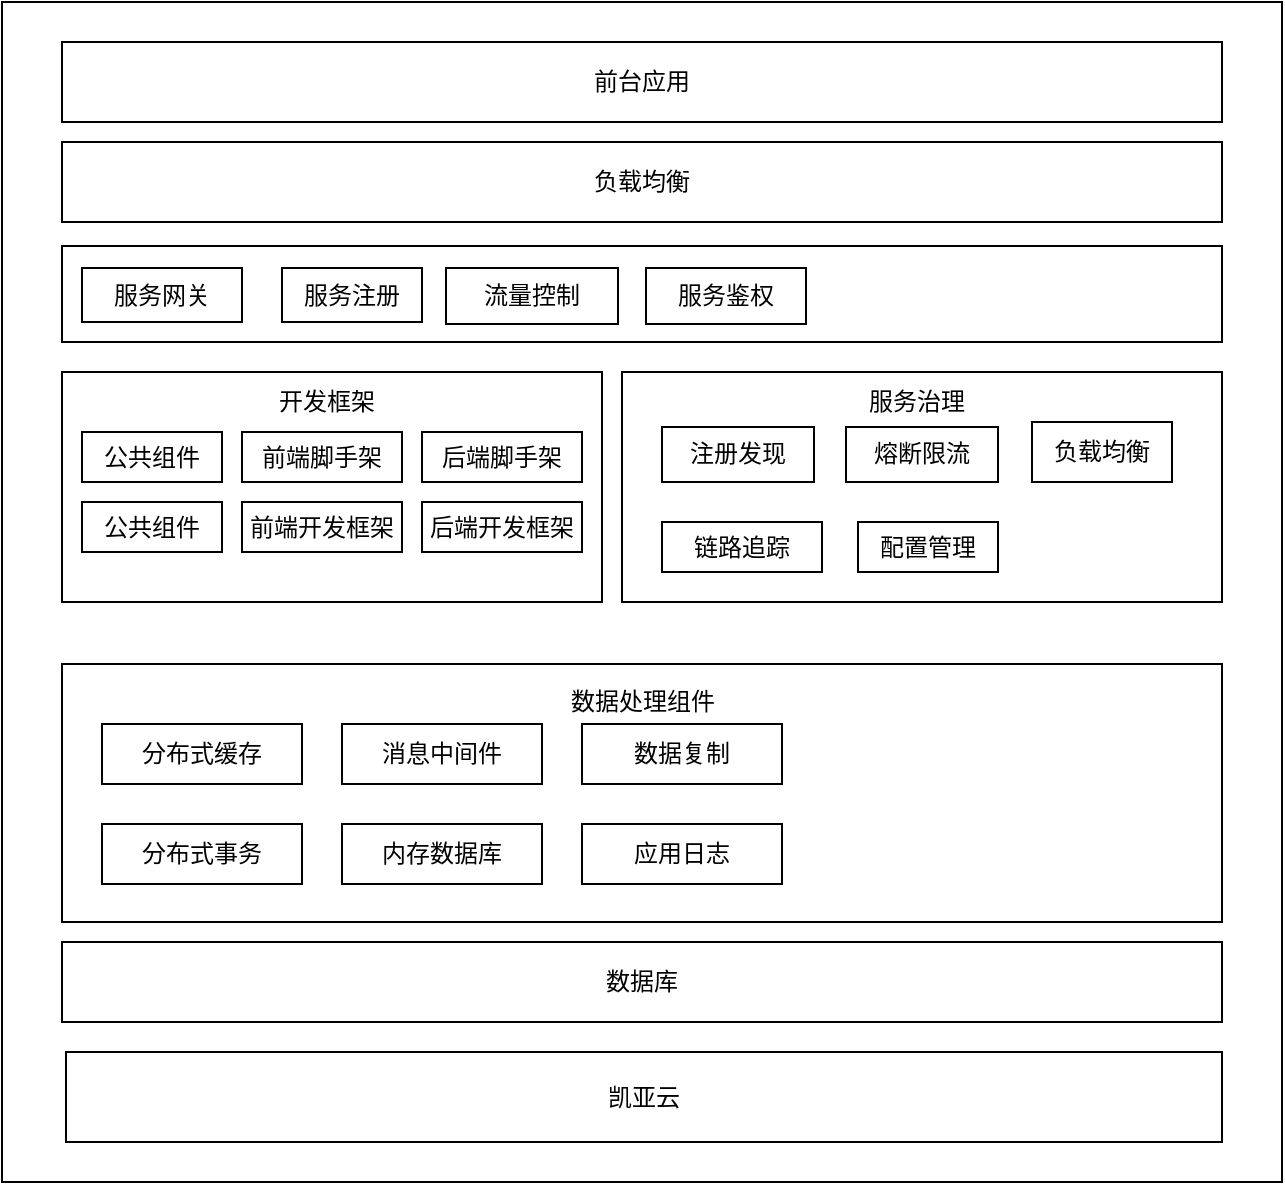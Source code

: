 <mxfile version="20.4.1" type="github" pages="3">
  <diagram id="l3sCK_NAAujHn3f9pkKb" name="技术中台">
    <mxGraphModel dx="1380" dy="801" grid="1" gridSize="10" guides="1" tooltips="1" connect="1" arrows="1" fold="1" page="1" pageScale="1" pageWidth="827" pageHeight="1169" math="0" shadow="0">
      <root>
        <mxCell id="0" />
        <mxCell id="1" parent="0" />
        <mxCell id="Of3mLWJnAgrXcZWGTXzu-31" value="" style="rounded=0;whiteSpace=wrap;html=1;sketch=0;hachureGap=4;jiggle=2;fontFamily=Architects Daughter;fontSource=https%3A%2F%2Ffonts.googleapis.com%2Fcss%3Ffamily%3DArchitects%2BDaughter;fontSize=12;glass=0;labelBackgroundColor=none;" parent="1" vertex="1">
          <mxGeometry x="40" y="40" width="640" height="590" as="geometry" />
        </mxCell>
        <mxCell id="Of3mLWJnAgrXcZWGTXzu-2" value="前台应用" style="rounded=0;whiteSpace=wrap;html=1;sketch=0;glass=0;labelBackgroundColor=none;" parent="1" vertex="1">
          <mxGeometry x="70" y="60" width="580" height="40" as="geometry" />
        </mxCell>
        <mxCell id="Of3mLWJnAgrXcZWGTXzu-3" value="负载均衡" style="rounded=0;whiteSpace=wrap;html=1;sketch=0;glass=0;labelBackgroundColor=none;" parent="1" vertex="1">
          <mxGeometry x="70" y="110" width="580" height="40" as="geometry" />
        </mxCell>
        <mxCell id="Of3mLWJnAgrXcZWGTXzu-4" value="" style="rounded=0;whiteSpace=wrap;html=1;sketch=0;glass=0;labelBackgroundColor=none;" parent="1" vertex="1">
          <mxGeometry x="70" y="162" width="580" height="48" as="geometry" />
        </mxCell>
        <mxCell id="Of3mLWJnAgrXcZWGTXzu-5" value="服务注册" style="rounded=0;whiteSpace=wrap;html=1;sketch=0;glass=0;labelBackgroundColor=none;" parent="1" vertex="1">
          <mxGeometry x="180" y="173" width="70" height="27" as="geometry" />
        </mxCell>
        <mxCell id="Of3mLWJnAgrXcZWGTXzu-6" value="流量控制" style="rounded=0;whiteSpace=wrap;html=1;sketch=0;glass=0;labelBackgroundColor=none;" parent="1" vertex="1">
          <mxGeometry x="262" y="173" width="86" height="28" as="geometry" />
        </mxCell>
        <mxCell id="Of3mLWJnAgrXcZWGTXzu-7" value="服务鉴权" style="rounded=0;whiteSpace=wrap;html=1;sketch=0;glass=0;labelBackgroundColor=none;" parent="1" vertex="1">
          <mxGeometry x="362" y="173" width="80" height="28" as="geometry" />
        </mxCell>
        <mxCell id="Of3mLWJnAgrXcZWGTXzu-8" value="" style="rounded=0;whiteSpace=wrap;html=1;sketch=0;glass=0;labelBackgroundColor=none;" parent="1" vertex="1">
          <mxGeometry x="70" y="225" width="270" height="115" as="geometry" />
        </mxCell>
        <mxCell id="Of3mLWJnAgrXcZWGTXzu-9" value="前端开发框架" style="rounded=0;whiteSpace=wrap;html=1;sketch=0;glass=0;labelBackgroundColor=none;" parent="1" vertex="1">
          <mxGeometry x="160" y="290" width="80" height="25" as="geometry" />
        </mxCell>
        <mxCell id="Of3mLWJnAgrXcZWGTXzu-10" value="后端开发框架" style="rounded=0;whiteSpace=wrap;html=1;sketch=0;glass=0;labelBackgroundColor=none;" parent="1" vertex="1">
          <mxGeometry x="250" y="290" width="80" height="25" as="geometry" />
        </mxCell>
        <mxCell id="Of3mLWJnAgrXcZWGTXzu-11" value="开发框架" style="text;html=1;resizable=0;autosize=1;align=center;verticalAlign=middle;points=[];rounded=0;sketch=0;glass=0;labelBackgroundColor=none;" parent="1" vertex="1">
          <mxGeometry x="167" y="225" width="70" height="30" as="geometry" />
        </mxCell>
        <mxCell id="Of3mLWJnAgrXcZWGTXzu-12" value="" style="rounded=0;whiteSpace=wrap;html=1;sketch=0;glass=0;labelBackgroundColor=none;" parent="1" vertex="1">
          <mxGeometry x="350" y="225" width="300" height="115" as="geometry" />
        </mxCell>
        <mxCell id="Of3mLWJnAgrXcZWGTXzu-13" value="熔断限流" style="rounded=0;whiteSpace=wrap;html=1;sketch=0;glass=0;labelBackgroundColor=none;" parent="1" vertex="1">
          <mxGeometry x="462" y="252.5" width="76" height="27.5" as="geometry" />
        </mxCell>
        <mxCell id="Of3mLWJnAgrXcZWGTXzu-14" value="负载均衡" style="rounded=0;whiteSpace=wrap;html=1;sketch=0;glass=0;labelBackgroundColor=none;" parent="1" vertex="1">
          <mxGeometry x="555" y="250" width="70" height="30" as="geometry" />
        </mxCell>
        <mxCell id="Of3mLWJnAgrXcZWGTXzu-15" value="链路追踪" style="rounded=0;whiteSpace=wrap;html=1;sketch=0;glass=0;labelBackgroundColor=none;" parent="1" vertex="1">
          <mxGeometry x="370" y="300" width="80" height="25" as="geometry" />
        </mxCell>
        <mxCell id="Of3mLWJnAgrXcZWGTXzu-16" value="配置管理" style="rounded=0;whiteSpace=wrap;html=1;sketch=0;glass=0;labelBackgroundColor=none;" parent="1" vertex="1">
          <mxGeometry x="468" y="300" width="70" height="25" as="geometry" />
        </mxCell>
        <mxCell id="Of3mLWJnAgrXcZWGTXzu-17" value="" style="rounded=0;whiteSpace=wrap;html=1;sketch=0;glass=0;labelBackgroundColor=none;" parent="1" vertex="1">
          <mxGeometry x="70" y="371" width="580" height="129" as="geometry" />
        </mxCell>
        <mxCell id="Of3mLWJnAgrXcZWGTXzu-18" value="数据处理组件" style="text;html=1;resizable=0;autosize=1;align=center;verticalAlign=middle;points=[];rounded=0;sketch=0;hachureGap=4;jiggle=2;fontFamily=Architects Daughter;fontSource=https%3A%2F%2Ffonts.googleapis.com%2Fcss%3Ffamily%3DArchitects%2BDaughter;fontSize=12;glass=0;labelBackgroundColor=none;" parent="1" vertex="1">
          <mxGeometry x="310" y="376" width="100" height="30" as="geometry" />
        </mxCell>
        <mxCell id="Of3mLWJnAgrXcZWGTXzu-19" value="分布式缓存" style="rounded=0;whiteSpace=wrap;html=1;sketch=0;glass=0;labelBackgroundColor=none;" parent="1" vertex="1">
          <mxGeometry x="90" y="401" width="100" height="30" as="geometry" />
        </mxCell>
        <mxCell id="Of3mLWJnAgrXcZWGTXzu-20" value="消息中间件" style="rounded=0;whiteSpace=wrap;html=1;sketch=0;glass=0;labelBackgroundColor=none;" parent="1" vertex="1">
          <mxGeometry x="210" y="401" width="100" height="30" as="geometry" />
        </mxCell>
        <mxCell id="Of3mLWJnAgrXcZWGTXzu-21" value="数据复制" style="rounded=0;whiteSpace=wrap;html=1;sketch=0;glass=0;labelBackgroundColor=none;" parent="1" vertex="1">
          <mxGeometry x="330" y="401" width="100" height="30" as="geometry" />
        </mxCell>
        <mxCell id="Of3mLWJnAgrXcZWGTXzu-22" value="分布式事务" style="rounded=0;whiteSpace=wrap;html=1;sketch=0;glass=0;labelBackgroundColor=none;" parent="1" vertex="1">
          <mxGeometry x="90" y="451" width="100" height="30" as="geometry" />
        </mxCell>
        <mxCell id="Of3mLWJnAgrXcZWGTXzu-23" value="内存数据库" style="rounded=0;whiteSpace=wrap;html=1;sketch=0;glass=0;labelBackgroundColor=none;" parent="1" vertex="1">
          <mxGeometry x="210" y="451" width="100" height="30" as="geometry" />
        </mxCell>
        <mxCell id="Of3mLWJnAgrXcZWGTXzu-24" value="应用日志" style="rounded=0;whiteSpace=wrap;html=1;sketch=0;glass=0;labelBackgroundColor=none;" parent="1" vertex="1">
          <mxGeometry x="330" y="451" width="100" height="30" as="geometry" />
        </mxCell>
        <mxCell id="Of3mLWJnAgrXcZWGTXzu-25" value="服务治理" style="text;html=1;resizable=0;autosize=1;align=center;verticalAlign=middle;points=[];rounded=0;sketch=0;glass=0;labelBackgroundColor=none;" parent="1" vertex="1">
          <mxGeometry x="462" y="225" width="70" height="30" as="geometry" />
        </mxCell>
        <mxCell id="Of3mLWJnAgrXcZWGTXzu-26" value="注册发现" style="rounded=0;whiteSpace=wrap;html=1;sketch=0;glass=0;labelBackgroundColor=none;" parent="1" vertex="1">
          <mxGeometry x="370" y="252.5" width="76" height="27.5" as="geometry" />
        </mxCell>
        <mxCell id="Of3mLWJnAgrXcZWGTXzu-28" value="数据库" style="rounded=0;whiteSpace=wrap;html=1;sketch=0;glass=0;labelBackgroundColor=none;" parent="1" vertex="1">
          <mxGeometry x="70" y="510" width="580" height="40" as="geometry" />
        </mxCell>
        <mxCell id="Of3mLWJnAgrXcZWGTXzu-29" value="凯亚云" style="rounded=0;whiteSpace=wrap;html=1;sketch=0;glass=0;labelBackgroundColor=none;" parent="1" vertex="1">
          <mxGeometry x="72" y="565" width="578" height="45" as="geometry" />
        </mxCell>
        <mxCell id="Of3mLWJnAgrXcZWGTXzu-30" value="服务网关" style="rounded=0;whiteSpace=wrap;html=1;sketch=0;glass=0;labelBackgroundColor=none;" parent="1" vertex="1">
          <mxGeometry x="80" y="173" width="80" height="27" as="geometry" />
        </mxCell>
        <mxCell id="Of3mLWJnAgrXcZWGTXzu-32" value="公共组件" style="rounded=0;whiteSpace=wrap;html=1;sketch=0;glass=0;labelBackgroundColor=none;" parent="1" vertex="1">
          <mxGeometry x="80" y="255" width="70" height="25" as="geometry" />
        </mxCell>
        <mxCell id="Of3mLWJnAgrXcZWGTXzu-34" value="前端脚手架" style="rounded=0;whiteSpace=wrap;html=1;sketch=0;glass=0;labelBackgroundColor=none;" parent="1" vertex="1">
          <mxGeometry x="160" y="255" width="80" height="25" as="geometry" />
        </mxCell>
        <mxCell id="SzVGWnv48ufma5mJEqG_-2" value="后端脚手架" style="rounded=0;whiteSpace=wrap;html=1;sketch=0;glass=0;labelBackgroundColor=none;" vertex="1" parent="1">
          <mxGeometry x="250" y="255" width="80" height="25" as="geometry" />
        </mxCell>
        <mxCell id="SzVGWnv48ufma5mJEqG_-4" value="公共组件" style="rounded=0;whiteSpace=wrap;html=1;sketch=0;glass=0;labelBackgroundColor=none;" vertex="1" parent="1">
          <mxGeometry x="80" y="290" width="70" height="25" as="geometry" />
        </mxCell>
      </root>
    </mxGraphModel>
  </diagram>
  <diagram id="A4ItZbjAcyblu4EFFsMP" name="aladdin-architecture">
    <mxGraphModel dx="1426" dy="744" grid="1" gridSize="10" guides="1" tooltips="1" connect="1" arrows="1" fold="1" page="1" pageScale="1" pageWidth="827" pageHeight="1169" math="0" shadow="1">
      <root>
        <mxCell id="0" />
        <mxCell id="1" parent="0" />
        <mxCell id="NfwT-5guAlgeJ3il_cm0-50" value="" style="rounded=0;whiteSpace=wrap;html=1;sketch=0;fontSize=13;labelBorderColor=none;fontColor=none;noLabel=1;fillColor=none;" parent="1" vertex="1">
          <mxGeometry x="40" y="40" width="990" height="710" as="geometry" />
        </mxCell>
        <mxCell id="1eKzZbrl_J8bp0zeSn-3-1" value="" style="rounded=0;whiteSpace=wrap;html=1;fillColor=#f8cecc;strokeColor=#b85450;" parent="1" vertex="1">
          <mxGeometry x="860" y="55" width="140" height="675" as="geometry" />
        </mxCell>
        <mxCell id="ne6_LfQAyheU7745YuGY-1" value="技术组件" style="rounded=0;whiteSpace=wrap;html=1;fontSize=14;fillColor=#dae8fc;strokeColor=#6c8ebf;" parent="1" vertex="1">
          <mxGeometry x="59" y="448.5" width="120" height="124.5" as="geometry" />
        </mxCell>
        <mxCell id="ne6_LfQAyheU7745YuGY-2" value="" style="rounded=0;whiteSpace=wrap;html=1;fontSize=14;fillColor=#dae8fc;strokeColor=#6c8ebf;" parent="1" vertex="1">
          <mxGeometry x="199" y="448.5" width="640" height="124.5" as="geometry" />
        </mxCell>
        <mxCell id="ne6_LfQAyheU7745YuGY-3" value="基础设施" style="rounded=0;whiteSpace=wrap;html=1;fontSize=14;fillColor=#f5f5f5;fontColor=#333333;strokeColor=#666666;" parent="1" vertex="1">
          <mxGeometry x="58" y="589.5" width="120" height="140.5" as="geometry" />
        </mxCell>
        <mxCell id="ne6_LfQAyheU7745YuGY-4" value="" style="rounded=0;whiteSpace=wrap;html=1;fontSize=14;fillColor=#f5f5f5;strokeColor=#666666;fontColor=#333333;" parent="1" vertex="1">
          <mxGeometry x="199" y="592.5" width="640" height="60.5" as="geometry" />
        </mxCell>
        <mxCell id="ne6_LfQAyheU7745YuGY-5" value="业务组件" style="rounded=0;whiteSpace=wrap;html=1;fontSize=14;fillColor=#e1d5e7;strokeColor=#9673a6;" parent="1" vertex="1">
          <mxGeometry x="57" y="295" width="123" height="135" as="geometry" />
        </mxCell>
        <mxCell id="ne6_LfQAyheU7745YuGY-6" value="" style="rounded=0;whiteSpace=wrap;html=1;fontSize=14;fillColor=#e1d5e7;strokeColor=#9673a6;" parent="1" vertex="1">
          <mxGeometry x="200" y="295" width="640" height="135" as="geometry" />
        </mxCell>
        <mxCell id="ne6_LfQAyheU7745YuGY-7" value="" style="rounded=0;whiteSpace=wrap;html=1;fontSize=14;fillColor=#fff2cc;strokeColor=#d6b656;" parent="1" vertex="1">
          <mxGeometry x="198" y="55" width="641" height="70" as="geometry" />
        </mxCell>
        <mxCell id="ne6_LfQAyheU7745YuGY-9" value="前台应用" style="rounded=0;whiteSpace=wrap;html=1;fontSize=14;fillColor=#fff2cc;strokeColor=#d6b656;" parent="1" vertex="1">
          <mxGeometry x="58" y="55" width="121" height="70" as="geometry" />
        </mxCell>
        <mxCell id="ne6_LfQAyheU7745YuGY-18" value="熔断限流" style="rounded=0;whiteSpace=wrap;html=1;fontFamily=Helvetica;fontSize=14;" parent="1" vertex="1">
          <mxGeometry x="459" y="221" width="100" height="40" as="geometry" />
        </mxCell>
        <mxCell id="NfwT-5guAlgeJ3il_cm0-1" value="Web应用" style="rounded=0;whiteSpace=wrap;html=1;fontFamily=Helvetica;fontSize=14;" parent="1" vertex="1">
          <mxGeometry x="209" y="70" width="100" height="40" as="geometry" />
        </mxCell>
        <mxCell id="NfwT-5guAlgeJ3il_cm0-2" value="H5应用" style="rounded=0;whiteSpace=wrap;html=1;fontFamily=Helvetica;fontSize=14;fontStyle=0" parent="1" vertex="1">
          <mxGeometry x="324" y="70" width="100" height="40" as="geometry" />
        </mxCell>
        <mxCell id="NfwT-5guAlgeJ3il_cm0-3" value="APP" style="rounded=0;whiteSpace=wrap;html=1;fontFamily=Helvetica;fontSize=14;fontStyle=0" parent="1" vertex="1">
          <mxGeometry x="443" y="70" width="100" height="40" as="geometry" />
        </mxCell>
        <mxCell id="NfwT-5guAlgeJ3il_cm0-4" value="第三方应用" style="rounded=0;whiteSpace=wrap;html=1;fontFamily=Helvetica;fontSize=14;fontStyle=0" parent="1" vertex="1">
          <mxGeometry x="689" y="70" width="100" height="40" as="geometry" />
        </mxCell>
        <mxCell id="NfwT-5guAlgeJ3il_cm0-10" value="服务路由" style="rounded=0;whiteSpace=wrap;html=1;fontSize=14;fillColor=#ffe6cc;strokeColor=#d79b00;" parent="1" vertex="1">
          <mxGeometry x="198" y="211" width="641" height="70" as="geometry" />
        </mxCell>
        <mxCell id="NfwT-5guAlgeJ3il_cm0-13" value="服务注册" style="rounded=0;whiteSpace=wrap;html=1;fontFamily=Helvetica;fontSize=14;fontStyle=0" parent="1" vertex="1">
          <mxGeometry x="880" y="110" width="100" height="40" as="geometry" />
        </mxCell>
        <mxCell id="NfwT-5guAlgeJ3il_cm0-14" value="服务鉴权" style="rounded=0;whiteSpace=wrap;html=1;fontFamily=Helvetica;fontSize=14;fontStyle=0" parent="1" vertex="1">
          <mxGeometry x="880" y="181" width="100" height="40" as="geometry" />
        </mxCell>
        <mxCell id="NfwT-5guAlgeJ3il_cm0-15" value="网关层" style="rounded=0;whiteSpace=wrap;html=1;fontSize=14;fillColor=#ffe6cc;strokeColor=#d79b00;" parent="1" vertex="1">
          <mxGeometry x="58" y="211" width="121" height="70" as="geometry" />
        </mxCell>
        <mxCell id="NfwT-5guAlgeJ3il_cm0-19" value="凯亚云平台" style="rounded=0;whiteSpace=wrap;html=1;fontFamily=Helvetica;fontSize=14;fillColor=#f5f5f5;strokeColor=#666666;fontColor=#333333;" parent="1" vertex="1">
          <mxGeometry x="200" y="670" width="639" height="60" as="geometry" />
        </mxCell>
        <mxCell id="NfwT-5guAlgeJ3il_cm0-22" value="用户中心" style="rounded=0;whiteSpace=wrap;html=1;fontFamily=Helvetica;fontSize=14;" parent="1" vertex="1">
          <mxGeometry x="241" y="312" width="110" height="40" as="geometry" />
        </mxCell>
        <mxCell id="NfwT-5guAlgeJ3il_cm0-23" value="航班服务" style="rounded=0;whiteSpace=wrap;html=1;fontFamily=Helvetica;fontSize=14;" parent="1" vertex="1">
          <mxGeometry x="391" y="312" width="110" height="40" as="geometry" />
        </mxCell>
        <mxCell id="NfwT-5guAlgeJ3il_cm0-24" value="运行管理" style="rounded=0;whiteSpace=wrap;html=1;fontFamily=Helvetica;fontSize=14;" parent="1" vertex="1">
          <mxGeometry x="701" y="372" width="100" height="40" as="geometry" />
        </mxCell>
        <mxCell id="NfwT-5guAlgeJ3il_cm0-25" value="安全管理" style="rounded=0;whiteSpace=wrap;html=1;fontFamily=Helvetica;fontSize=14;" parent="1" vertex="1">
          <mxGeometry x="553" y="372" width="100" height="40" as="geometry" />
        </mxCell>
        <mxCell id="NfwT-5guAlgeJ3il_cm0-26" value="智慧地服" style="rounded=0;whiteSpace=wrap;html=1;fontFamily=Helvetica;fontSize=14;" parent="1" vertex="1">
          <mxGeometry x="391" y="372" width="110" height="40" as="geometry" />
        </mxCell>
        <mxCell id="NfwT-5guAlgeJ3il_cm0-27" value="货邮行服务" style="rounded=0;whiteSpace=wrap;html=1;fontFamily=Helvetica;fontSize=14;" parent="1" vertex="1">
          <mxGeometry x="553" y="312" width="100" height="40" as="geometry" />
        </mxCell>
        <mxCell id="NfwT-5guAlgeJ3il_cm0-28" value="结算服务" style="rounded=0;whiteSpace=wrap;html=1;fontFamily=Helvetica;fontSize=14;" parent="1" vertex="1">
          <mxGeometry x="701" y="312" width="100" height="40" as="geometry" />
        </mxCell>
        <mxCell id="NfwT-5guAlgeJ3il_cm0-29" value="智慧办公" style="rounded=0;whiteSpace=wrap;html=1;fontFamily=Helvetica;fontSize=14;" parent="1" vertex="1">
          <mxGeometry x="241" y="372" width="110" height="40" as="geometry" />
        </mxCell>
        <mxCell id="NfwT-5guAlgeJ3il_cm0-30" value="开发框架" style="rounded=0;whiteSpace=wrap;html=1;fontFamily=Helvetica;fontSize=14;" parent="1" vertex="1">
          <mxGeometry x="239" y="458.5" width="110" height="44.5" as="geometry" />
        </mxCell>
        <mxCell id="NfwT-5guAlgeJ3il_cm0-31" value="公共组件" style="rounded=0;whiteSpace=wrap;html=1;fontFamily=Helvetica;fontSize=14;" parent="1" vertex="1">
          <mxGeometry x="391" y="458.5" width="108" height="44.5" as="geometry" />
        </mxCell>
        <mxCell id="NfwT-5guAlgeJ3il_cm0-32" value="消息中间件" style="rounded=0;whiteSpace=wrap;html=1;fontFamily=Helvetica;fontSize=14;" parent="1" vertex="1">
          <mxGeometry x="699" y="458.5" width="110" height="40" as="geometry" />
        </mxCell>
        <mxCell id="NfwT-5guAlgeJ3il_cm0-33" value="分布式缓存" style="rounded=0;whiteSpace=wrap;html=1;fontFamily=Helvetica;fontSize=14;" parent="1" vertex="1">
          <mxGeometry x="551" y="458.5" width="108" height="44.5" as="geometry" />
        </mxCell>
        <mxCell id="NfwT-5guAlgeJ3il_cm0-34" value="分布式事务" style="rounded=0;whiteSpace=wrap;html=1;fontFamily=Helvetica;fontSize=14;" parent="1" vertex="1">
          <mxGeometry x="699" y="523" width="110" height="40" as="geometry" />
        </mxCell>
        <mxCell id="NfwT-5guAlgeJ3il_cm0-35" value="应用日志" style="rounded=0;whiteSpace=wrap;html=1;fontFamily=Helvetica;fontSize=14;" parent="1" vertex="1">
          <mxGeometry x="239" y="523" width="110" height="40" as="geometry" />
        </mxCell>
        <mxCell id="NfwT-5guAlgeJ3il_cm0-36" value="搜索引擎" style="rounded=0;whiteSpace=wrap;html=1;fontFamily=Helvetica;fontSize=14;" parent="1" vertex="1">
          <mxGeometry x="391" y="523" width="108" height="40" as="geometry" />
        </mxCell>
        <mxCell id="NfwT-5guAlgeJ3il_cm0-37" value="配置管理" style="rounded=0;whiteSpace=wrap;html=1;fontFamily=Helvetica;fontSize=14;" parent="1" vertex="1">
          <mxGeometry x="551" y="523" width="108" height="40" as="geometry" />
        </mxCell>
        <mxCell id="NfwT-5guAlgeJ3il_cm0-38" value="降级限流" style="rounded=0;whiteSpace=wrap;html=1;fontFamily=Helvetica;fontSize=14;" parent="1" vertex="1">
          <mxGeometry x="880" y="255" width="100" height="40" as="geometry" />
        </mxCell>
        <mxCell id="NfwT-5guAlgeJ3il_cm0-39" value="负载均衡" style="rounded=0;whiteSpace=wrap;html=1;fontSize=14;fillColor=#d5e8d4;strokeColor=#82b366;" parent="1" vertex="1">
          <mxGeometry x="58" y="138" width="121" height="60" as="geometry" />
        </mxCell>
        <mxCell id="NfwT-5guAlgeJ3il_cm0-40" value="Nginx 负载均衡" style="rounded=0;whiteSpace=wrap;html=1;fontSize=14;fillColor=#d5e8d4;strokeColor=#82b366;" parent="1" vertex="1">
          <mxGeometry x="198" y="138" width="641" height="60" as="geometry" />
        </mxCell>
        <mxCell id="NfwT-5guAlgeJ3il_cm0-42" value="大屏" style="rounded=0;whiteSpace=wrap;html=1;fontFamily=Helvetica;fontSize=14;fontStyle=0" parent="1" vertex="1">
          <mxGeometry x="569" y="70" width="100" height="40" as="geometry" />
        </mxCell>
        <mxCell id="NfwT-5guAlgeJ3il_cm0-43" value="关系型数据库" style="rounded=0;whiteSpace=wrap;html=1;fontFamily=Helvetica;fontSize=14;" parent="1" vertex="1">
          <mxGeometry x="228" y="602.75" width="190" height="40.25" as="geometry" />
        </mxCell>
        <mxCell id="NfwT-5guAlgeJ3il_cm0-44" value="NoSQL数据库" style="rounded=0;whiteSpace=wrap;html=1;fontFamily=Helvetica;fontSize=14;" parent="1" vertex="1">
          <mxGeometry x="439" y="602.75" width="188" height="40.25" as="geometry" />
        </mxCell>
        <mxCell id="1eKzZbrl_J8bp0zeSn-3-3" value="服务治理" style="text;html=1;resizable=0;autosize=1;align=center;verticalAlign=middle;points=[];fillColor=none;strokeColor=none;rounded=0;fontSize=15;" parent="1" vertex="1">
          <mxGeometry x="900" y="65" width="80" height="30" as="geometry" />
        </mxCell>
        <mxCell id="1eKzZbrl_J8bp0zeSn-3-4" value="链路追踪" style="rounded=0;whiteSpace=wrap;html=1;fontFamily=Helvetica;fontSize=14;" parent="1" vertex="1">
          <mxGeometry x="880" y="330" width="100" height="40" as="geometry" />
        </mxCell>
        <mxCell id="1eKzZbrl_J8bp0zeSn-3-5" value="服务监控" style="rounded=0;whiteSpace=wrap;html=1;fontFamily=Helvetica;fontSize=14;" parent="1" vertex="1">
          <mxGeometry x="880" y="400" width="100" height="40" as="geometry" />
        </mxCell>
        <mxCell id="jVKXvY380oyWIEy-MwUw-1" value="文件存储" style="rounded=0;whiteSpace=wrap;html=1;fontFamily=Helvetica;fontSize=14;" vertex="1" parent="1">
          <mxGeometry x="639" y="602.63" width="171" height="40.25" as="geometry" />
        </mxCell>
      </root>
    </mxGraphModel>
  </diagram>
  <diagram id="2A9s9jn6oW4pRk4tPPmA" name="swit-architecture">
    <mxGraphModel dx="1426" dy="744" grid="1" gridSize="10" guides="1" tooltips="1" connect="1" arrows="1" fold="1" page="1" pageScale="1" pageWidth="827" pageHeight="1169" math="0" shadow="0">
      <root>
        <mxCell id="0" />
        <mxCell id="1" parent="0" />
        <mxCell id="vCNUt6E4ToNHGfemQ_sb-1" value="" style="rounded=0;whiteSpace=wrap;html=1;fillColor=none;" vertex="1" parent="1">
          <mxGeometry x="10" y="50" width="650" height="440" as="geometry" />
        </mxCell>
        <mxCell id="vCNUt6E4ToNHGfemQ_sb-2" value="凯亚云平台" style="rounded=0;whiteSpace=wrap;html=1;fillColor=#f5f5f5;strokeColor=#666666;fontColor=#333333;" vertex="1" parent="1">
          <mxGeometry x="170" y="400" width="470" height="70" as="geometry" />
        </mxCell>
        <mxCell id="vCNUt6E4ToNHGfemQ_sb-3" value="" style="rounded=0;whiteSpace=wrap;html=1;fillColor=#f8cecc;strokeColor=#b85450;" vertex="1" parent="1">
          <mxGeometry x="170" y="320" width="470" height="60" as="geometry" />
        </mxCell>
        <mxCell id="vCNUt6E4ToNHGfemQ_sb-4" value="MySQL" style="rounded=0;whiteSpace=wrap;html=1;" vertex="1" parent="1">
          <mxGeometry x="230" y="330" width="110" height="40" as="geometry" />
        </mxCell>
        <mxCell id="vCNUt6E4ToNHGfemQ_sb-5" value="Redis" style="rounded=0;whiteSpace=wrap;html=1;" vertex="1" parent="1">
          <mxGeometry x="360" y="330" width="110" height="40" as="geometry" />
        </mxCell>
        <mxCell id="vCNUt6E4ToNHGfemQ_sb-6" value="" style="rounded=0;whiteSpace=wrap;html=1;fillColor=#d5e8d4;strokeColor=#82b366;" vertex="1" parent="1">
          <mxGeometry x="170" y="70" width="470" height="60" as="geometry" />
        </mxCell>
        <mxCell id="vCNUt6E4ToNHGfemQ_sb-7" value="ReactJS" style="rounded=0;whiteSpace=wrap;html=1;" vertex="1" parent="1">
          <mxGeometry x="200" y="80" width="110" height="40" as="geometry" />
        </mxCell>
        <mxCell id="vCNUt6E4ToNHGfemQ_sb-8" value="APP" style="rounded=0;whiteSpace=wrap;html=1;" vertex="1" parent="1">
          <mxGeometry x="340" y="80" width="110" height="40" as="geometry" />
        </mxCell>
        <mxCell id="vCNUt6E4ToNHGfemQ_sb-9" value="API" style="rounded=0;whiteSpace=wrap;html=1;" vertex="1" parent="1">
          <mxGeometry x="480" y="80" width="110" height="40" as="geometry" />
        </mxCell>
        <mxCell id="vCNUt6E4ToNHGfemQ_sb-10" value="" style="rounded=0;whiteSpace=wrap;html=1;fillColor=#dae8fc;strokeColor=#6c8ebf;" vertex="1" parent="1">
          <mxGeometry x="170" y="150" width="470" height="150" as="geometry" />
        </mxCell>
        <mxCell id="vCNUt6E4ToNHGfemQ_sb-11" value="SpringBoot" style="rounded=0;whiteSpace=wrap;html=1;" vertex="1" parent="1">
          <mxGeometry x="200" y="170" width="110" height="40" as="geometry" />
        </mxCell>
        <mxCell id="vCNUt6E4ToNHGfemQ_sb-12" value="SpringCore" style="rounded=0;whiteSpace=wrap;html=1;" vertex="1" parent="1">
          <mxGeometry x="340" y="170" width="110" height="40" as="geometry" />
        </mxCell>
        <mxCell id="vCNUt6E4ToNHGfemQ_sb-13" value="Mybatis" style="rounded=0;whiteSpace=wrap;html=1;" vertex="1" parent="1">
          <mxGeometry x="480" y="170" width="110" height="40" as="geometry" />
        </mxCell>
        <mxCell id="vCNUt6E4ToNHGfemQ_sb-14" value="JetCache" style="rounded=0;whiteSpace=wrap;html=1;" vertex="1" parent="1">
          <mxGeometry x="200" y="230" width="110" height="40" as="geometry" />
        </mxCell>
        <mxCell id="vCNUt6E4ToNHGfemQ_sb-15" value="OAuth2" style="rounded=0;whiteSpace=wrap;html=1;" vertex="1" parent="1">
          <mxGeometry x="340" y="230" width="110" height="40" as="geometry" />
        </mxCell>
        <mxCell id="vCNUt6E4ToNHGfemQ_sb-16" value="MinIO" style="rounded=0;whiteSpace=wrap;html=1;" vertex="1" parent="1">
          <mxGeometry x="490" y="330" width="110" height="40" as="geometry" />
        </mxCell>
        <mxCell id="vCNUt6E4ToNHGfemQ_sb-17" value="表现层" style="rounded=0;whiteSpace=wrap;html=1;fillColor=#d5e8d4;strokeColor=#82b366;" vertex="1" parent="1">
          <mxGeometry x="30" y="70" width="120" height="60" as="geometry" />
        </mxCell>
        <mxCell id="vCNUt6E4ToNHGfemQ_sb-18" value="服务层" style="rounded=0;whiteSpace=wrap;html=1;fillColor=#dae8fc;strokeColor=#6c8ebf;" vertex="1" parent="1">
          <mxGeometry x="30" y="150" width="120" height="150" as="geometry" />
        </mxCell>
        <mxCell id="vCNUt6E4ToNHGfemQ_sb-19" value="存储层" style="rounded=0;whiteSpace=wrap;html=1;fillColor=#f8cecc;strokeColor=#b85450;" vertex="1" parent="1">
          <mxGeometry x="30" y="320" width="120" height="60" as="geometry" />
        </mxCell>
        <mxCell id="vCNUt6E4ToNHGfemQ_sb-20" value="基础设施层" style="rounded=0;whiteSpace=wrap;html=1;fillColor=#f5f5f5;strokeColor=#666666;fontColor=#333333;" vertex="1" parent="1">
          <mxGeometry x="30" y="400" width="120" height="70" as="geometry" />
        </mxCell>
        <mxCell id="vCNUt6E4ToNHGfemQ_sb-21" value="Quartz" style="rounded=0;whiteSpace=wrap;html=1;" vertex="1" parent="1">
          <mxGeometry x="480" y="230" width="110" height="40" as="geometry" />
        </mxCell>
      </root>
    </mxGraphModel>
  </diagram>
</mxfile>
